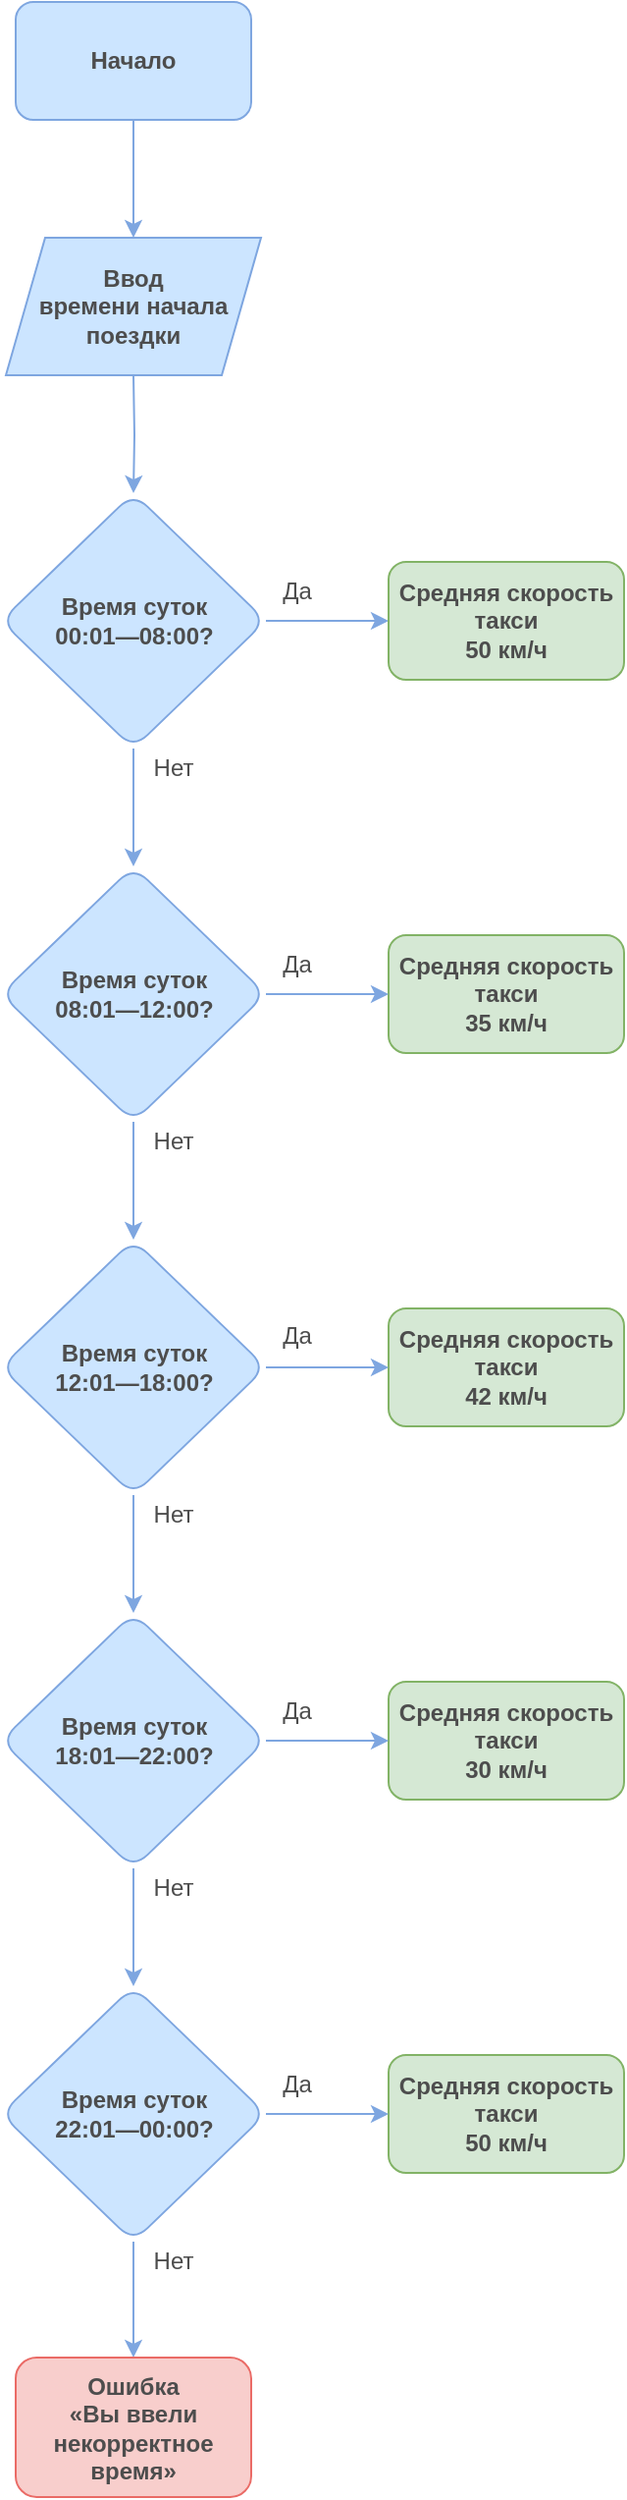 <mxfile version="13.6.3" type="github">
  <diagram id="C5RBs43oDa-KdzZeNtuy" name="Flowchart">
    <mxGraphModel dx="658" dy="1607" grid="1" gridSize="10" guides="1" tooltips="1" connect="1" arrows="1" fold="1" page="1" pageScale="1" pageWidth="827" pageHeight="1169" math="0" shadow="0">
      <root>
        <mxCell id="WIyWlLk6GJQsqaUBKTNV-0" />
        <mxCell id="WIyWlLk6GJQsqaUBKTNV-1" parent="WIyWlLk6GJQsqaUBKTNV-0" />
        <mxCell id="b8sEk_Su9cXO1HsG_HJd-14" value="" style="edgeStyle=orthogonalEdgeStyle;rounded=0;orthogonalLoop=1;jettySize=auto;html=1;fillColor=#cce5ff;shadow=0;sketch=0;fontStyle=1;fontFamily=Helvetica;labelBackgroundColor=none;labelBorderColor=none;strokeColor=#7EA6E0;fontColor=#4D4D4D;" parent="WIyWlLk6GJQsqaUBKTNV-1" target="b8sEk_Su9cXO1HsG_HJd-13" edge="1">
          <mxGeometry relative="1" as="geometry">
            <mxPoint x="420" y="100" as="sourcePoint" />
          </mxGeometry>
        </mxCell>
        <mxCell id="b8sEk_Su9cXO1HsG_HJd-16" value="" style="edgeStyle=orthogonalEdgeStyle;rounded=0;orthogonalLoop=1;jettySize=auto;html=1;fillColor=#cce5ff;shadow=0;sketch=0;fontStyle=1;fontFamily=Helvetica;labelBackgroundColor=none;labelBorderColor=none;strokeColor=#7EA6E0;fontColor=#4D4D4D;" parent="WIyWlLk6GJQsqaUBKTNV-1" source="b8sEk_Su9cXO1HsG_HJd-13" target="b8sEk_Su9cXO1HsG_HJd-15" edge="1">
          <mxGeometry relative="1" as="geometry" />
        </mxCell>
        <mxCell id="b8sEk_Su9cXO1HsG_HJd-25" value="" style="edgeStyle=orthogonalEdgeStyle;rounded=0;orthogonalLoop=1;jettySize=auto;html=1;fillColor=#cce5ff;shadow=0;sketch=0;fontStyle=1;fontFamily=Helvetica;labelBackgroundColor=none;labelBorderColor=none;strokeColor=#7EA6E0;entryX=0.5;entryY=0;entryDx=0;entryDy=0;fontColor=#4D4D4D;" parent="WIyWlLk6GJQsqaUBKTNV-1" source="b8sEk_Su9cXO1HsG_HJd-13" target="b8sEk_Su9cXO1HsG_HJd-56" edge="1">
          <mxGeometry relative="1" as="geometry">
            <mxPoint x="420" y="345" as="targetPoint" />
          </mxGeometry>
        </mxCell>
        <mxCell id="b8sEk_Su9cXO1HsG_HJd-13" value="Время суток&lt;br&gt;00:01—08:00?" style="rhombus;whiteSpace=wrap;html=1;rounded=1;fillColor=#cce5ff;shadow=0;sketch=0;fontStyle=1;fontFamily=Helvetica;labelBackgroundColor=none;labelBorderColor=none;strokeColor=#7EA6E0;fontColor=#4D4D4D;" parent="WIyWlLk6GJQsqaUBKTNV-1" vertex="1">
          <mxGeometry x="352.5" y="160" width="135" height="130" as="geometry" />
        </mxCell>
        <mxCell id="b8sEk_Su9cXO1HsG_HJd-15" value="Средняя скорость такси&lt;br&gt;50 км/ч" style="whiteSpace=wrap;html=1;rounded=1;fillColor=#d5e8d4;shadow=0;sketch=0;fontStyle=1;fontFamily=Helvetica;labelBackgroundColor=none;labelBorderColor=none;strokeColor=#82b366;fontColor=#4D4D4D;" parent="WIyWlLk6GJQsqaUBKTNV-1" vertex="1">
          <mxGeometry x="550" y="195" width="120" height="60" as="geometry" />
        </mxCell>
        <mxCell id="b8sEk_Su9cXO1HsG_HJd-26" value="" style="edgeStyle=orthogonalEdgeStyle;rounded=0;orthogonalLoop=1;jettySize=auto;html=1;fillColor=#cce5ff;shadow=0;sketch=0;fontStyle=1;fontFamily=Helvetica;labelBackgroundColor=none;labelBorderColor=none;strokeColor=#7EA6E0;exitX=0.5;exitY=1;exitDx=0;exitDy=0;fontColor=#4D4D4D;" parent="WIyWlLk6GJQsqaUBKTNV-1" source="b8sEk_Su9cXO1HsG_HJd-56" edge="1">
          <mxGeometry relative="1" as="geometry">
            <mxPoint x="420" y="485" as="sourcePoint" />
            <mxPoint x="420" y="540" as="targetPoint" />
          </mxGeometry>
        </mxCell>
        <mxCell id="b8sEk_Su9cXO1HsG_HJd-29" value="Средняя скорость такси&lt;br&gt;35 км/ч" style="whiteSpace=wrap;html=1;rounded=1;fillColor=#d5e8d4;shadow=0;sketch=0;fontStyle=1;fontFamily=Helvetica;labelBackgroundColor=none;labelBorderColor=none;strokeColor=#82b366;fontColor=#4D4D4D;" parent="WIyWlLk6GJQsqaUBKTNV-1" vertex="1">
          <mxGeometry x="550" y="385" width="120" height="60" as="geometry" />
        </mxCell>
        <mxCell id="b8sEk_Su9cXO1HsG_HJd-31" value="Средняя скорость такси&lt;br&gt;42 км/ч" style="whiteSpace=wrap;html=1;rounded=1;fillColor=#d5e8d4;shadow=0;sketch=0;fontStyle=1;fontFamily=Helvetica;labelBackgroundColor=none;labelBorderColor=none;strokeColor=#82b366;fontColor=#4D4D4D;" parent="WIyWlLk6GJQsqaUBKTNV-1" vertex="1">
          <mxGeometry x="550" y="575" width="120" height="60" as="geometry" />
        </mxCell>
        <mxCell id="b8sEk_Su9cXO1HsG_HJd-33" value="Средняя скорость такси&lt;br&gt;30 км/ч" style="whiteSpace=wrap;html=1;rounded=1;fillColor=#d5e8d4;shadow=0;sketch=0;fontStyle=1;fontFamily=Helvetica;labelBackgroundColor=none;labelBorderColor=none;strokeColor=#82b366;fontColor=#4D4D4D;" parent="WIyWlLk6GJQsqaUBKTNV-1" vertex="1">
          <mxGeometry x="550" y="765" width="120" height="60" as="geometry" />
        </mxCell>
        <mxCell id="b8sEk_Su9cXO1HsG_HJd-35" value="Средняя скорость такси&lt;br&gt;50 км/ч" style="whiteSpace=wrap;html=1;rounded=1;fillColor=#d5e8d4;shadow=0;sketch=0;fontStyle=1;fontFamily=Helvetica;labelBackgroundColor=none;labelBorderColor=none;strokeColor=#82b366;fontColor=#4D4D4D;" parent="WIyWlLk6GJQsqaUBKTNV-1" vertex="1">
          <mxGeometry x="550" y="955" width="120" height="60" as="geometry" />
        </mxCell>
        <mxCell id="b8sEk_Su9cXO1HsG_HJd-37" value="Ввод&lt;br&gt;времени начала поездки" style="shape=parallelogram;perimeter=parallelogramPerimeter;whiteSpace=wrap;html=1;fixedSize=1;fillColor=#cce5ff;shadow=0;sketch=0;fontStyle=1;fontFamily=Helvetica;labelBackgroundColor=none;labelBorderColor=none;strokeColor=#7EA6E0;fontColor=#4D4D4D;" parent="WIyWlLk6GJQsqaUBKTNV-1" vertex="1">
          <mxGeometry x="355" y="30" width="130" height="70" as="geometry" />
        </mxCell>
        <mxCell id="b8sEk_Su9cXO1HsG_HJd-39" value="" style="edgeStyle=orthogonalEdgeStyle;rounded=0;orthogonalLoop=1;jettySize=auto;html=1;fillColor=#cce5ff;shadow=0;sketch=0;fontStyle=1;fontFamily=Helvetica;labelBackgroundColor=none;labelBorderColor=none;strokeColor=#7EA6E0;fontColor=#4D4D4D;" parent="WIyWlLk6GJQsqaUBKTNV-1" source="b8sEk_Su9cXO1HsG_HJd-38" target="b8sEk_Su9cXO1HsG_HJd-37" edge="1">
          <mxGeometry relative="1" as="geometry" />
        </mxCell>
        <mxCell id="b8sEk_Su9cXO1HsG_HJd-38" value="Начало" style="rounded=1;whiteSpace=wrap;html=1;fillColor=#cce5ff;shadow=0;sketch=0;fontStyle=1;fontFamily=Helvetica;labelBackgroundColor=none;labelBorderColor=none;strokeColor=#7EA6E0;fontColor=#4D4D4D;" parent="WIyWlLk6GJQsqaUBKTNV-1" vertex="1">
          <mxGeometry x="360" y="-90" width="120" height="60" as="geometry" />
        </mxCell>
        <mxCell id="b8sEk_Su9cXO1HsG_HJd-60" value="" style="edgeStyle=orthogonalEdgeStyle;rounded=0;sketch=0;orthogonalLoop=1;jettySize=auto;html=1;shadow=0;labelBackgroundColor=none;strokeColor=#7EA6E0;fontFamily=Helvetica;fontColor=#4D4D4D;" parent="WIyWlLk6GJQsqaUBKTNV-1" source="b8sEk_Su9cXO1HsG_HJd-56" target="b8sEk_Su9cXO1HsG_HJd-29" edge="1">
          <mxGeometry relative="1" as="geometry" />
        </mxCell>
        <mxCell id="b8sEk_Su9cXO1HsG_HJd-56" value="Время суток&lt;br&gt;08:01—12:00?" style="rhombus;whiteSpace=wrap;html=1;rounded=1;fillColor=#cce5ff;shadow=0;sketch=0;fontStyle=1;fontFamily=Helvetica;labelBackgroundColor=none;labelBorderColor=none;strokeColor=#7EA6E0;fontColor=#4D4D4D;" parent="WIyWlLk6GJQsqaUBKTNV-1" vertex="1">
          <mxGeometry x="352.5" y="350" width="135" height="130" as="geometry" />
        </mxCell>
        <mxCell id="b8sEk_Su9cXO1HsG_HJd-61" value="" style="edgeStyle=orthogonalEdgeStyle;rounded=0;sketch=0;orthogonalLoop=1;jettySize=auto;html=1;shadow=0;labelBackgroundColor=none;strokeColor=#7EA6E0;fontFamily=Helvetica;fontColor=#4D4D4D;" parent="WIyWlLk6GJQsqaUBKTNV-1" source="b8sEk_Su9cXO1HsG_HJd-57" target="b8sEk_Su9cXO1HsG_HJd-31" edge="1">
          <mxGeometry relative="1" as="geometry" />
        </mxCell>
        <mxCell id="b8sEk_Su9cXO1HsG_HJd-66" value="" style="edgeStyle=orthogonalEdgeStyle;rounded=0;sketch=0;orthogonalLoop=1;jettySize=auto;html=1;shadow=0;labelBackgroundColor=none;strokeColor=#7EA6E0;fontFamily=Helvetica;fontColor=#4D4D4D;" parent="WIyWlLk6GJQsqaUBKTNV-1" source="b8sEk_Su9cXO1HsG_HJd-57" target="b8sEk_Su9cXO1HsG_HJd-58" edge="1">
          <mxGeometry relative="1" as="geometry" />
        </mxCell>
        <mxCell id="b8sEk_Su9cXO1HsG_HJd-57" value="Время суток&lt;br&gt;12:01—18:00?" style="rhombus;whiteSpace=wrap;html=1;rounded=1;fillColor=#cce5ff;shadow=0;sketch=0;fontStyle=1;fontFamily=Helvetica;labelBackgroundColor=none;labelBorderColor=none;strokeColor=#7EA6E0;fontColor=#4D4D4D;" parent="WIyWlLk6GJQsqaUBKTNV-1" vertex="1">
          <mxGeometry x="352.5" y="540" width="135" height="130" as="geometry" />
        </mxCell>
        <mxCell id="b8sEk_Su9cXO1HsG_HJd-62" value="" style="edgeStyle=orthogonalEdgeStyle;rounded=0;sketch=0;orthogonalLoop=1;jettySize=auto;html=1;shadow=0;labelBackgroundColor=none;strokeColor=#7EA6E0;fontFamily=Helvetica;fontColor=#4D4D4D;" parent="WIyWlLk6GJQsqaUBKTNV-1" source="b8sEk_Su9cXO1HsG_HJd-58" target="b8sEk_Su9cXO1HsG_HJd-33" edge="1">
          <mxGeometry relative="1" as="geometry" />
        </mxCell>
        <mxCell id="b8sEk_Su9cXO1HsG_HJd-67" value="" style="edgeStyle=orthogonalEdgeStyle;rounded=0;sketch=0;orthogonalLoop=1;jettySize=auto;html=1;shadow=0;labelBackgroundColor=none;strokeColor=#7EA6E0;fontFamily=Helvetica;fontColor=#4D4D4D;" parent="WIyWlLk6GJQsqaUBKTNV-1" source="b8sEk_Su9cXO1HsG_HJd-58" target="b8sEk_Su9cXO1HsG_HJd-59" edge="1">
          <mxGeometry relative="1" as="geometry" />
        </mxCell>
        <mxCell id="b8sEk_Su9cXO1HsG_HJd-58" value="Время суток&lt;br&gt;18:01—22:00?" style="rhombus;whiteSpace=wrap;html=1;rounded=1;fillColor=#cce5ff;shadow=0;sketch=0;fontStyle=1;fontFamily=Helvetica;labelBackgroundColor=none;labelBorderColor=none;strokeColor=#7EA6E0;fontColor=#4D4D4D;" parent="WIyWlLk6GJQsqaUBKTNV-1" vertex="1">
          <mxGeometry x="352.5" y="730" width="135" height="130" as="geometry" />
        </mxCell>
        <mxCell id="b8sEk_Su9cXO1HsG_HJd-63" value="" style="edgeStyle=orthogonalEdgeStyle;rounded=0;sketch=0;orthogonalLoop=1;jettySize=auto;html=1;shadow=0;labelBackgroundColor=none;strokeColor=#7EA6E0;fontFamily=Helvetica;fontColor=#4D4D4D;" parent="WIyWlLk6GJQsqaUBKTNV-1" source="b8sEk_Su9cXO1HsG_HJd-59" target="b8sEk_Su9cXO1HsG_HJd-35" edge="1">
          <mxGeometry relative="1" as="geometry" />
        </mxCell>
        <mxCell id="8G0zgKuNj7y9jxrkPod2-68" value="" style="edgeStyle=orthogonalEdgeStyle;rounded=0;orthogonalLoop=1;jettySize=auto;html=1;fontColor=#4D4D4D;strokeColor=#7EA6E0;" parent="WIyWlLk6GJQsqaUBKTNV-1" source="b8sEk_Su9cXO1HsG_HJd-59" target="8G0zgKuNj7y9jxrkPod2-67" edge="1">
          <mxGeometry relative="1" as="geometry" />
        </mxCell>
        <mxCell id="b8sEk_Su9cXO1HsG_HJd-59" value="Время суток&lt;br&gt;22:01—00:00?" style="rhombus;whiteSpace=wrap;html=1;rounded=1;fillColor=#cce5ff;shadow=0;sketch=0;fontStyle=1;fontFamily=Helvetica;labelBackgroundColor=none;labelBorderColor=none;strokeColor=#7EA6E0;fontColor=#4D4D4D;" parent="WIyWlLk6GJQsqaUBKTNV-1" vertex="1">
          <mxGeometry x="352.5" y="920" width="135" height="130" as="geometry" />
        </mxCell>
        <mxCell id="b8sEk_Su9cXO1HsG_HJd-68" value="Нет" style="text;html=1;align=center;verticalAlign=middle;resizable=0;points=[];autosize=1;fontFamily=Helvetica;fontColor=#4D4D4D;" parent="WIyWlLk6GJQsqaUBKTNV-1" vertex="1">
          <mxGeometry x="420" y="290" width="40" height="20" as="geometry" />
        </mxCell>
        <mxCell id="b8sEk_Su9cXO1HsG_HJd-69" value="Нет" style="text;html=1;align=center;verticalAlign=middle;resizable=0;points=[];autosize=1;fontFamily=Helvetica;fontColor=#4D4D4D;" parent="WIyWlLk6GJQsqaUBKTNV-1" vertex="1">
          <mxGeometry x="420" y="480" width="40" height="20" as="geometry" />
        </mxCell>
        <mxCell id="b8sEk_Su9cXO1HsG_HJd-70" value="Нет" style="text;html=1;align=center;verticalAlign=middle;resizable=0;points=[];autosize=1;fontFamily=Helvetica;fontColor=#4D4D4D;" parent="WIyWlLk6GJQsqaUBKTNV-1" vertex="1">
          <mxGeometry x="420" y="670" width="40" height="20" as="geometry" />
        </mxCell>
        <mxCell id="b8sEk_Su9cXO1HsG_HJd-71" value="Нет" style="text;html=1;align=center;verticalAlign=middle;resizable=0;points=[];autosize=1;fontFamily=Helvetica;fontColor=#4D4D4D;" parent="WIyWlLk6GJQsqaUBKTNV-1" vertex="1">
          <mxGeometry x="420" y="860" width="40" height="20" as="geometry" />
        </mxCell>
        <mxCell id="b8sEk_Su9cXO1HsG_HJd-73" value="Да" style="text;html=1;align=center;verticalAlign=middle;resizable=0;points=[];autosize=1;fontFamily=Helvetica;fontColor=#4D4D4D;" parent="WIyWlLk6GJQsqaUBKTNV-1" vertex="1">
          <mxGeometry x="487.5" y="200" width="30" height="20" as="geometry" />
        </mxCell>
        <mxCell id="b8sEk_Su9cXO1HsG_HJd-75" value="Да" style="text;html=1;align=center;verticalAlign=middle;resizable=0;points=[];autosize=1;fontFamily=Helvetica;fontColor=#4D4D4D;" parent="WIyWlLk6GJQsqaUBKTNV-1" vertex="1">
          <mxGeometry x="487.5" y="390" width="30" height="20" as="geometry" />
        </mxCell>
        <mxCell id="b8sEk_Su9cXO1HsG_HJd-77" value="Да" style="text;html=1;align=center;verticalAlign=middle;resizable=0;points=[];autosize=1;fontFamily=Helvetica;fontColor=#4D4D4D;" parent="WIyWlLk6GJQsqaUBKTNV-1" vertex="1">
          <mxGeometry x="487.5" y="770" width="30" height="20" as="geometry" />
        </mxCell>
        <mxCell id="b8sEk_Su9cXO1HsG_HJd-78" value="Да" style="text;html=1;align=center;verticalAlign=middle;resizable=0;points=[];autosize=1;fontFamily=Helvetica;fontColor=#4D4D4D;" parent="WIyWlLk6GJQsqaUBKTNV-1" vertex="1">
          <mxGeometry x="487.5" y="960" width="30" height="20" as="geometry" />
        </mxCell>
        <mxCell id="8G0zgKuNj7y9jxrkPod2-67" value="Ошибка&lt;br&gt;«Вы ввели некорректное время»" style="whiteSpace=wrap;html=1;rounded=1;shadow=0;fontStyle=1;sketch=0;fillColor=#f8cecc;strokeColor=#EA6B66;fontColor=#4D4D4D;" parent="WIyWlLk6GJQsqaUBKTNV-1" vertex="1">
          <mxGeometry x="360" y="1109" width="120" height="71" as="geometry" />
        </mxCell>
        <mxCell id="8G0zgKuNj7y9jxrkPod2-69" value="Нет" style="text;html=1;align=center;verticalAlign=middle;resizable=0;points=[];autosize=1;fontColor=#4D4D4D;" parent="WIyWlLk6GJQsqaUBKTNV-1" vertex="1">
          <mxGeometry x="420" y="1050" width="40" height="20" as="geometry" />
        </mxCell>
        <mxCell id="8G0zgKuNj7y9jxrkPod2-70" value="Да" style="text;html=1;align=center;verticalAlign=middle;resizable=0;points=[];autosize=1;fontColor=#4D4D4D;" parent="WIyWlLk6GJQsqaUBKTNV-1" vertex="1">
          <mxGeometry x="487.5" y="579" width="30" height="20" as="geometry" />
        </mxCell>
      </root>
    </mxGraphModel>
  </diagram>
</mxfile>

